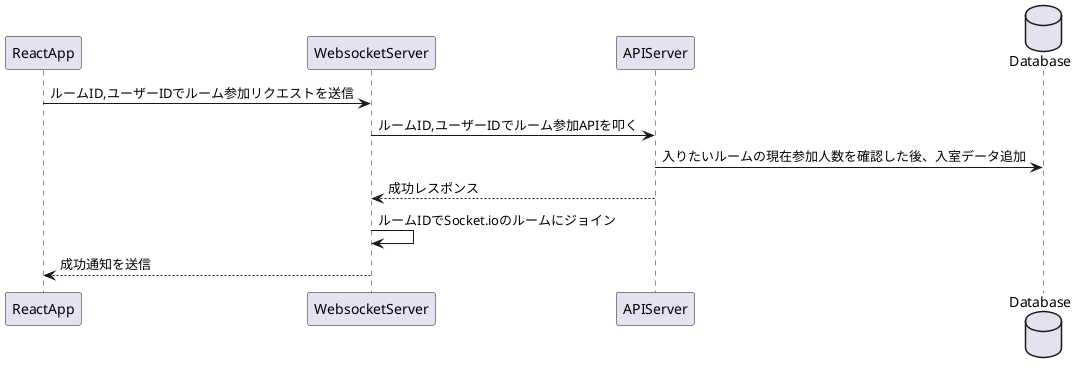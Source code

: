 @startuml

participant ReactApp
participant WebsocketServer
participant APIServer

database Database

ReactApp -> WebsocketServer : ルームID,ユーザーIDでルーム参加リクエストを送信
WebsocketServer -> APIServer : ルームID,ユーザーIDでルーム参加APIを叩く
APIServer -> Database : 入りたいルームの現在参加人数を確認した後、入室データ追加
APIServer --> WebsocketServer : 成功レスポンス
WebsocketServer -> WebsocketServer : ルームIDでSocket.ioのルームにジョイン
WebsocketServer --> ReactApp : 成功通知を送信


@enduml
